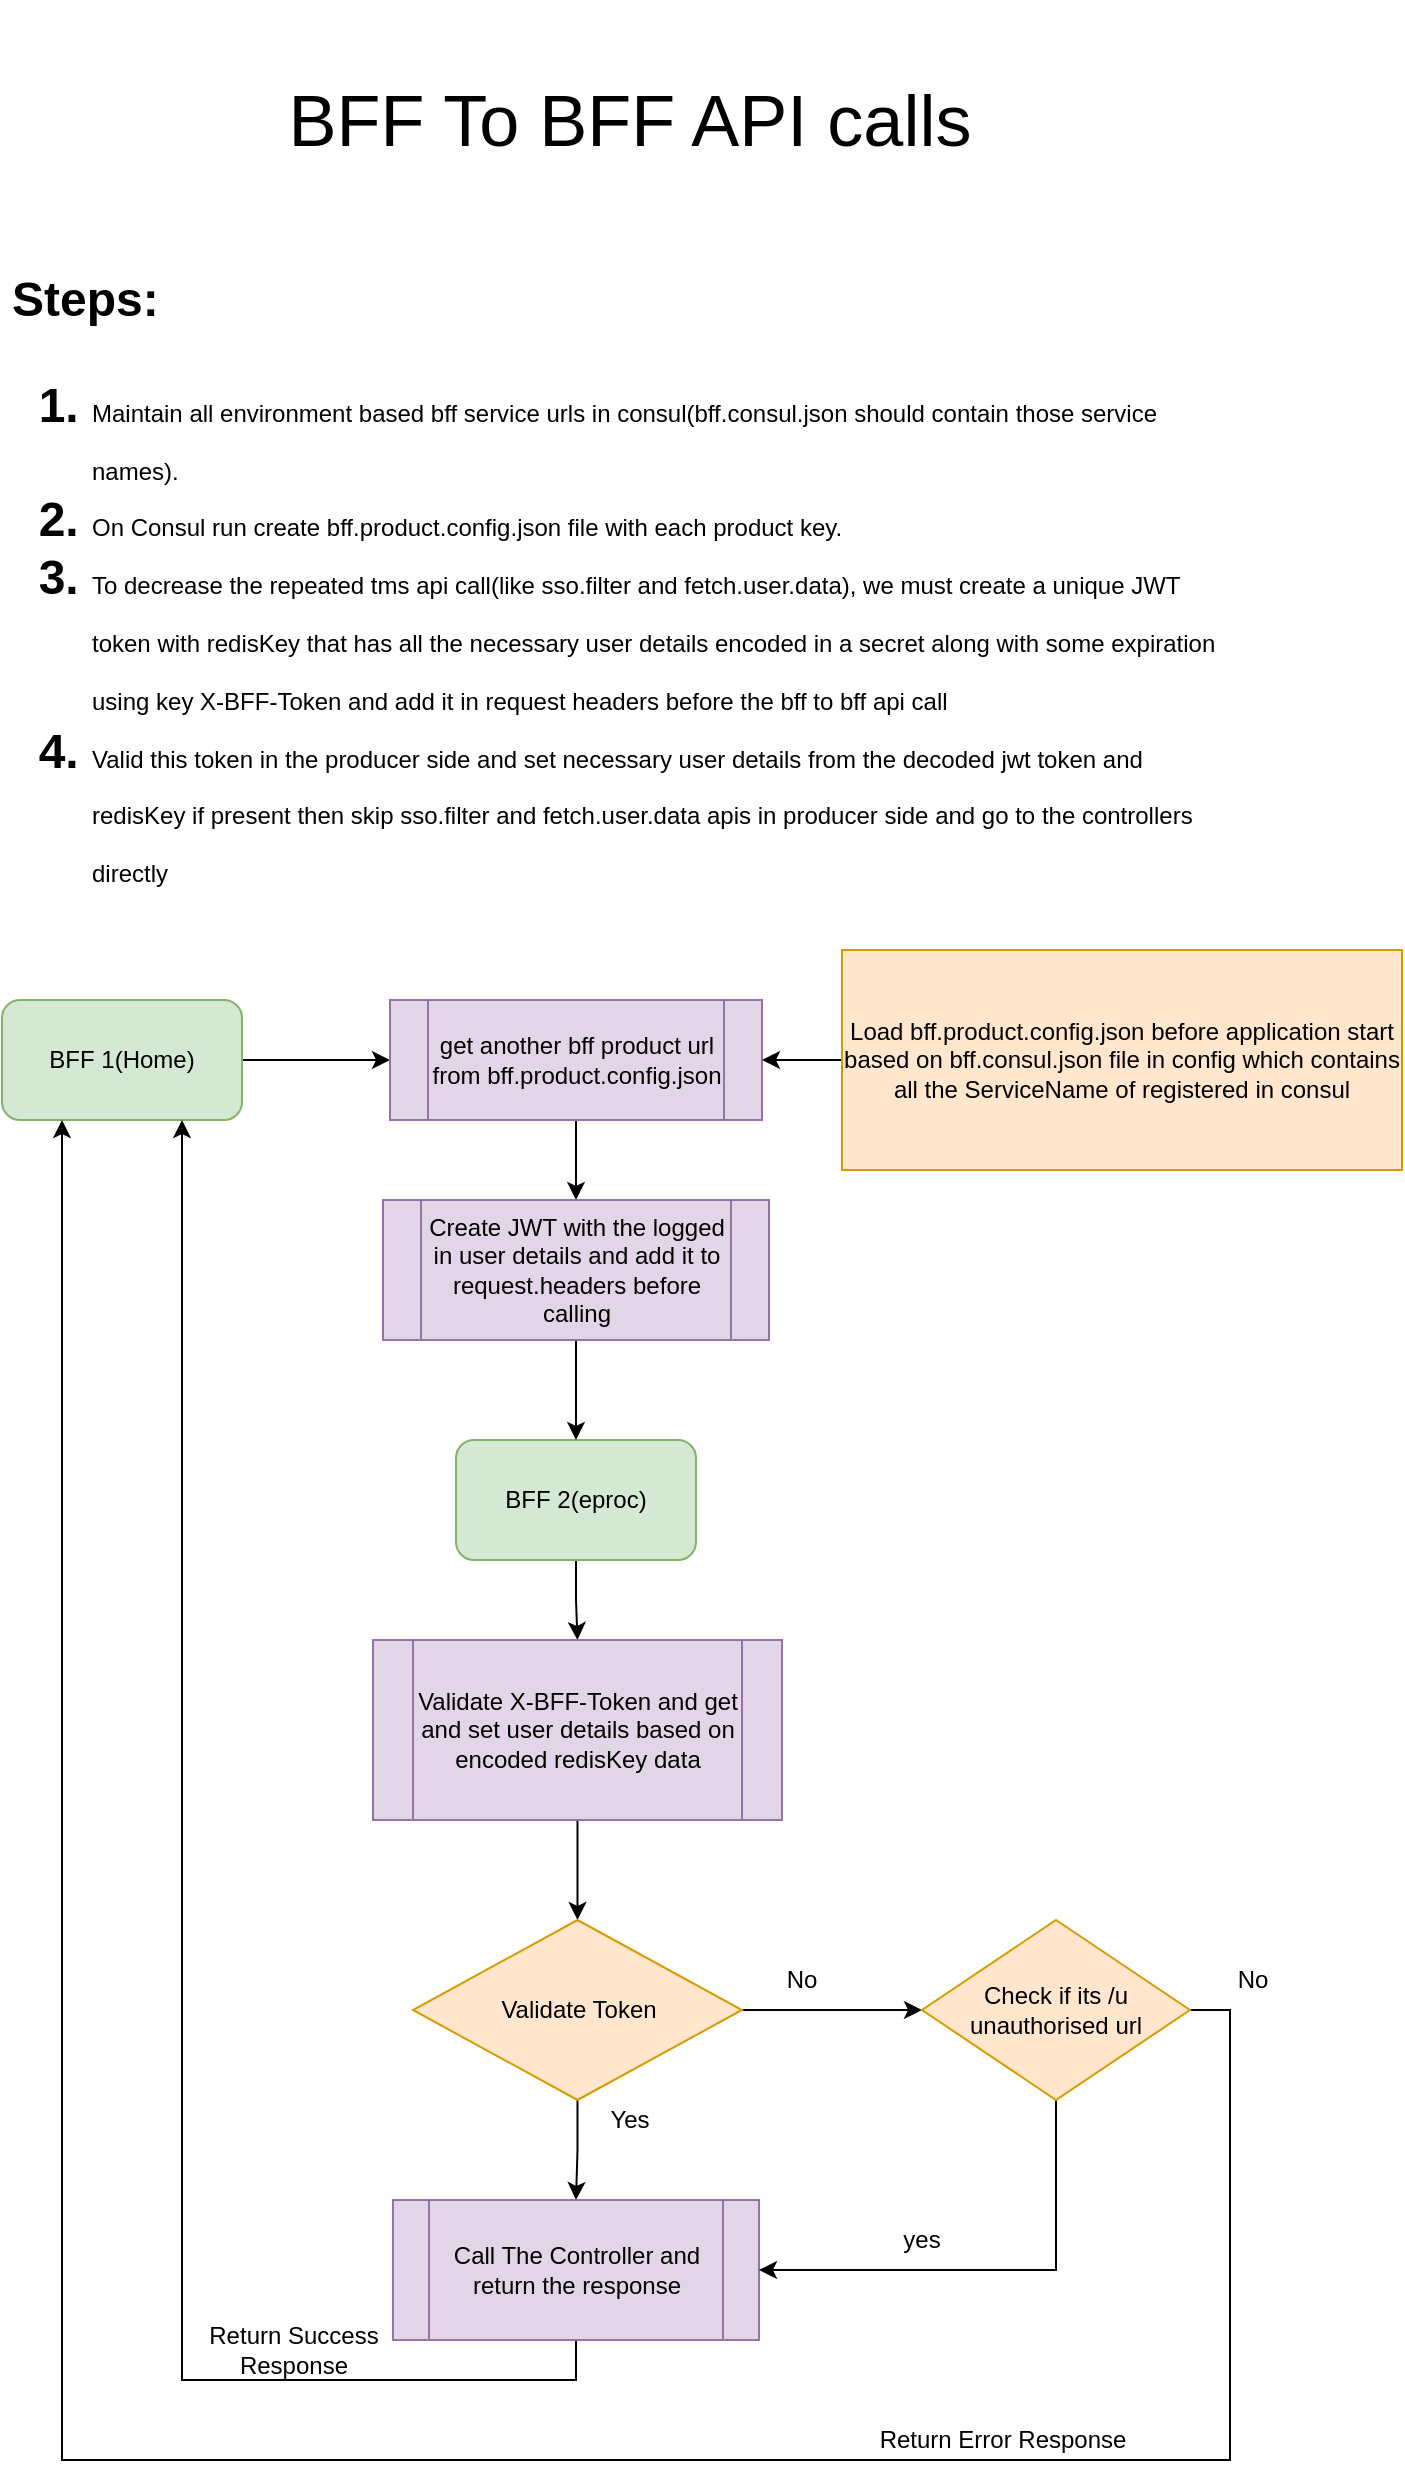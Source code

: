 <mxfile version="14.7.6" type="github">
  <diagram id="M13Wj0ZHB5rZqMZAuIb5" name="Page-1">
    <mxGraphModel dx="1422" dy="762" grid="1" gridSize="10" guides="1" tooltips="1" connect="1" arrows="1" fold="1" page="1" pageScale="1" pageWidth="827" pageHeight="1169" math="0" shadow="0">
      <root>
        <mxCell id="0" />
        <mxCell id="1" parent="0" />
        <mxCell id="6ajDU1hLmqNZ5jqZJ445-2" value="&lt;font style=&quot;font-size: 36px&quot;&gt;BFF To BFF API calls&lt;/font&gt;" style="text;html=1;strokeColor=none;fillColor=none;align=center;verticalAlign=middle;whiteSpace=wrap;rounded=0;" parent="1" vertex="1">
          <mxGeometry x="214" y="30" width="400" height="120" as="geometry" />
        </mxCell>
        <mxCell id="6ajDU1hLmqNZ5jqZJ445-4" value="&lt;h1&gt;&lt;span&gt;Steps:&lt;/span&gt;&lt;/h1&gt;&lt;h1&gt;&lt;ol&gt;&lt;li&gt;&lt;span style=&quot;font-weight: normal&quot;&gt;&lt;font style=&quot;font-size: 12px&quot;&gt;Maintain all environment based bff service urls in consul(bff.consul.json should contain those service names).&lt;/font&gt;&lt;/span&gt;&lt;/li&gt;&lt;li&gt;&lt;span style=&quot;font-size: 12px ; font-weight: normal&quot;&gt;On Consul run create bff.product.config.json file with each product key.&lt;/span&gt;&lt;/li&gt;&lt;li&gt;&lt;span style=&quot;font-size: 12px ; font-weight: 400&quot;&gt;To decrease the repeated tms api call(like sso.filter and fetch.user.data), we must create a unique JWT token with redisKey that has all the necessary user details encoded in a secret along with some expiration using key X-BFF-Token and add it in request headers before the bff to bff api call&lt;/span&gt;&lt;/li&gt;&lt;li&gt;&lt;span style=&quot;font-size: 12px ; font-weight: 400&quot;&gt;Valid this token in the producer side and set necessary user details from the decoded jwt token and redisKey if present then skip sso.filter and fetch.user.data apis in producer side and go to the controllers directly&lt;/span&gt;&lt;/li&gt;&lt;/ol&gt;&lt;/h1&gt;" style="text;html=1;strokeColor=none;fillColor=none;spacing=5;spacingTop=-20;whiteSpace=wrap;overflow=hidden;rounded=0;" parent="1" vertex="1">
          <mxGeometry x="100" y="160" width="610" height="320" as="geometry" />
        </mxCell>
        <mxCell id="6ajDU1hLmqNZ5jqZJ445-7" style="edgeStyle=orthogonalEdgeStyle;rounded=0;orthogonalLoop=1;jettySize=auto;html=1;exitX=1;exitY=0.5;exitDx=0;exitDy=0;" parent="1" source="6ajDU1hLmqNZ5jqZJ445-5" target="6ajDU1hLmqNZ5jqZJ445-8" edge="1">
          <mxGeometry relative="1" as="geometry">
            <mxPoint x="280" y="560" as="targetPoint" />
          </mxGeometry>
        </mxCell>
        <mxCell id="6ajDU1hLmqNZ5jqZJ445-5" value="BFF 1(Home)" style="rounded=1;whiteSpace=wrap;html=1;fillColor=#d5e8d4;strokeColor=#82b366;" parent="1" vertex="1">
          <mxGeometry x="100" y="530" width="120" height="60" as="geometry" />
        </mxCell>
        <mxCell id="6ajDU1hLmqNZ5jqZJ445-13" style="edgeStyle=orthogonalEdgeStyle;rounded=0;orthogonalLoop=1;jettySize=auto;html=1;" parent="1" source="6ajDU1hLmqNZ5jqZJ445-6" target="6ajDU1hLmqNZ5jqZJ445-14" edge="1">
          <mxGeometry relative="1" as="geometry">
            <mxPoint x="387" y="870" as="targetPoint" />
          </mxGeometry>
        </mxCell>
        <mxCell id="6ajDU1hLmqNZ5jqZJ445-6" value="BFF 2(eproc)" style="rounded=1;whiteSpace=wrap;html=1;fillColor=#d5e8d4;strokeColor=#82b366;" parent="1" vertex="1">
          <mxGeometry x="327" y="750" width="120" height="60" as="geometry" />
        </mxCell>
        <mxCell id="6ajDU1hLmqNZ5jqZJ445-9" style="edgeStyle=orthogonalEdgeStyle;rounded=0;orthogonalLoop=1;jettySize=auto;html=1;" parent="1" source="6ajDU1hLmqNZ5jqZJ445-8" target="6ajDU1hLmqNZ5jqZJ445-10" edge="1">
          <mxGeometry relative="1" as="geometry">
            <mxPoint x="387" y="660" as="targetPoint" />
          </mxGeometry>
        </mxCell>
        <mxCell id="6ajDU1hLmqNZ5jqZJ445-8" value="get another bff product url from bff.product.config.json" style="shape=process;whiteSpace=wrap;html=1;backgroundOutline=1;fillColor=#e1d5e7;strokeColor=#9673a6;" parent="1" vertex="1">
          <mxGeometry x="294" y="530" width="186" height="60" as="geometry" />
        </mxCell>
        <mxCell id="6ajDU1hLmqNZ5jqZJ445-12" style="edgeStyle=orthogonalEdgeStyle;rounded=0;orthogonalLoop=1;jettySize=auto;html=1;entryX=0.5;entryY=0;entryDx=0;entryDy=0;" parent="1" source="6ajDU1hLmqNZ5jqZJ445-10" target="6ajDU1hLmqNZ5jqZJ445-6" edge="1">
          <mxGeometry relative="1" as="geometry" />
        </mxCell>
        <mxCell id="6ajDU1hLmqNZ5jqZJ445-10" value="Create JWT with the logged in user details and add it to request.headers before calling" style="shape=process;whiteSpace=wrap;html=1;backgroundOutline=1;fillColor=#e1d5e7;strokeColor=#9673a6;" parent="1" vertex="1">
          <mxGeometry x="290.5" y="630" width="193" height="70" as="geometry" />
        </mxCell>
        <mxCell id="6ajDU1hLmqNZ5jqZJ445-15" style="edgeStyle=orthogonalEdgeStyle;rounded=0;orthogonalLoop=1;jettySize=auto;html=1;" parent="1" source="6ajDU1hLmqNZ5jqZJ445-14" target="6ajDU1hLmqNZ5jqZJ445-16" edge="1">
          <mxGeometry relative="1" as="geometry">
            <mxPoint x="387" y="970" as="targetPoint" />
          </mxGeometry>
        </mxCell>
        <mxCell id="6ajDU1hLmqNZ5jqZJ445-14" value="Validate X-BFF-Token and get and set user details based on encoded redisKey data" style="shape=process;whiteSpace=wrap;html=1;backgroundOutline=1;fillColor=#e1d5e7;strokeColor=#9673a6;" parent="1" vertex="1">
          <mxGeometry x="285.5" y="850" width="204.5" height="90" as="geometry" />
        </mxCell>
        <mxCell id="6ajDU1hLmqNZ5jqZJ445-17" style="edgeStyle=orthogonalEdgeStyle;rounded=0;orthogonalLoop=1;jettySize=auto;html=1;" parent="1" source="6ajDU1hLmqNZ5jqZJ445-16" target="6ajDU1hLmqNZ5jqZJ445-18" edge="1">
          <mxGeometry relative="1" as="geometry">
            <mxPoint x="387" y="1140" as="targetPoint" />
          </mxGeometry>
        </mxCell>
        <mxCell id="6ajDU1hLmqNZ5jqZJ445-27" style="edgeStyle=orthogonalEdgeStyle;rounded=0;orthogonalLoop=1;jettySize=auto;html=1;fontFamily=Helvetica;" parent="1" source="6ajDU1hLmqNZ5jqZJ445-16" target="6ajDU1hLmqNZ5jqZJ445-25" edge="1">
          <mxGeometry relative="1" as="geometry" />
        </mxCell>
        <mxCell id="6ajDU1hLmqNZ5jqZJ445-16" value="Validate Token" style="rhombus;whiteSpace=wrap;html=1;fillColor=#ffe6cc;strokeColor=#d79b00;" parent="1" vertex="1">
          <mxGeometry x="305.5" y="990" width="164.5" height="90" as="geometry" />
        </mxCell>
        <mxCell id="6ajDU1hLmqNZ5jqZJ445-23" style="edgeStyle=orthogonalEdgeStyle;rounded=0;orthogonalLoop=1;jettySize=auto;html=1;exitX=0.5;exitY=1;exitDx=0;exitDy=0;fontFamily=Helvetica;entryX=0.75;entryY=1;entryDx=0;entryDy=0;" parent="1" source="6ajDU1hLmqNZ5jqZJ445-18" target="6ajDU1hLmqNZ5jqZJ445-5" edge="1">
          <mxGeometry relative="1" as="geometry">
            <mxPoint x="180" y="620" as="targetPoint" />
          </mxGeometry>
        </mxCell>
        <mxCell id="6ajDU1hLmqNZ5jqZJ445-18" value="Call The Controller and return the response" style="shape=process;whiteSpace=wrap;html=1;backgroundOutline=1;fillColor=#e1d5e7;strokeColor=#9673a6;" parent="1" vertex="1">
          <mxGeometry x="295.5" y="1130" width="183" height="70" as="geometry" />
        </mxCell>
        <mxCell id="6ajDU1hLmqNZ5jqZJ445-21" value="No" style="text;html=1;strokeColor=none;fillColor=none;align=center;verticalAlign=middle;whiteSpace=wrap;rounded=0;fontFamily=Helvetica;" parent="1" vertex="1">
          <mxGeometry x="480" y="1010" width="40" height="20" as="geometry" />
        </mxCell>
        <mxCell id="6ajDU1hLmqNZ5jqZJ445-22" value="Yes" style="text;html=1;strokeColor=none;fillColor=none;align=center;verticalAlign=middle;whiteSpace=wrap;rounded=0;fontFamily=Helvetica;" parent="1" vertex="1">
          <mxGeometry x="394" y="1080" width="40" height="20" as="geometry" />
        </mxCell>
        <mxCell id="6ajDU1hLmqNZ5jqZJ445-24" value="Return Success Response" style="text;html=1;strokeColor=none;fillColor=none;align=center;verticalAlign=middle;whiteSpace=wrap;rounded=0;fontFamily=Helvetica;" parent="1" vertex="1">
          <mxGeometry x="195.5" y="1190" width="100" height="30" as="geometry" />
        </mxCell>
        <mxCell id="6ajDU1hLmqNZ5jqZJ445-28" style="edgeStyle=orthogonalEdgeStyle;rounded=0;orthogonalLoop=1;jettySize=auto;html=1;entryX=1;entryY=0.5;entryDx=0;entryDy=0;fontFamily=Helvetica;" parent="1" source="6ajDU1hLmqNZ5jqZJ445-25" target="6ajDU1hLmqNZ5jqZJ445-18" edge="1">
          <mxGeometry relative="1" as="geometry">
            <Array as="points">
              <mxPoint x="627" y="1165" />
            </Array>
          </mxGeometry>
        </mxCell>
        <mxCell id="6ajDU1hLmqNZ5jqZJ445-33" style="edgeStyle=orthogonalEdgeStyle;rounded=0;orthogonalLoop=1;jettySize=auto;html=1;exitX=1;exitY=0.5;exitDx=0;exitDy=0;fontFamily=Helvetica;" parent="1" source="6ajDU1hLmqNZ5jqZJ445-25" target="6ajDU1hLmqNZ5jqZJ445-5" edge="1">
          <mxGeometry relative="1" as="geometry">
            <mxPoint x="100" y="1035" as="targetPoint" />
            <Array as="points">
              <mxPoint x="714" y="1035" />
              <mxPoint x="714" y="1260" />
              <mxPoint x="130" y="1260" />
            </Array>
          </mxGeometry>
        </mxCell>
        <mxCell id="6ajDU1hLmqNZ5jqZJ445-25" value="Check if its /u unauthorised url" style="rhombus;whiteSpace=wrap;html=1;fontFamily=Helvetica;fillColor=#ffe6cc;strokeColor=#d79b00;" parent="1" vertex="1">
          <mxGeometry x="560" y="990" width="134" height="90" as="geometry" />
        </mxCell>
        <mxCell id="6ajDU1hLmqNZ5jqZJ445-29" value="yes" style="text;html=1;strokeColor=none;fillColor=none;align=center;verticalAlign=middle;whiteSpace=wrap;rounded=0;fontFamily=Helvetica;" parent="1" vertex="1">
          <mxGeometry x="540" y="1140" width="40" height="20" as="geometry" />
        </mxCell>
        <mxCell id="6ajDU1hLmqNZ5jqZJ445-32" value="No" style="text;html=1;align=center;verticalAlign=middle;resizable=0;points=[];autosize=1;strokeColor=none;fontFamily=Helvetica;" parent="1" vertex="1">
          <mxGeometry x="710" y="1010" width="30" height="20" as="geometry" />
        </mxCell>
        <mxCell id="6ajDU1hLmqNZ5jqZJ445-34" value="Return Error Response" style="text;html=1;align=center;verticalAlign=middle;resizable=0;points=[];autosize=1;strokeColor=none;fontFamily=Helvetica;" parent="1" vertex="1">
          <mxGeometry x="530" y="1240" width="140" height="20" as="geometry" />
        </mxCell>
        <mxCell id="6ajDU1hLmqNZ5jqZJ445-37" style="edgeStyle=orthogonalEdgeStyle;rounded=0;orthogonalLoop=1;jettySize=auto;html=1;entryX=1;entryY=0.5;entryDx=0;entryDy=0;fontFamily=Helvetica;" parent="1" source="6ajDU1hLmqNZ5jqZJ445-36" target="6ajDU1hLmqNZ5jqZJ445-8" edge="1">
          <mxGeometry relative="1" as="geometry" />
        </mxCell>
        <mxCell id="6ajDU1hLmqNZ5jqZJ445-36" value="&lt;span&gt;Load bff.product.config.json before application start based on bff.consul.json file in config which contains all the ServiceName of registered in consul&lt;/span&gt;" style="rounded=0;whiteSpace=wrap;html=1;fontFamily=Helvetica;fillColor=#ffe6cc;strokeColor=#d79b00;" parent="1" vertex="1">
          <mxGeometry x="520" y="505" width="280" height="110" as="geometry" />
        </mxCell>
      </root>
    </mxGraphModel>
  </diagram>
</mxfile>
